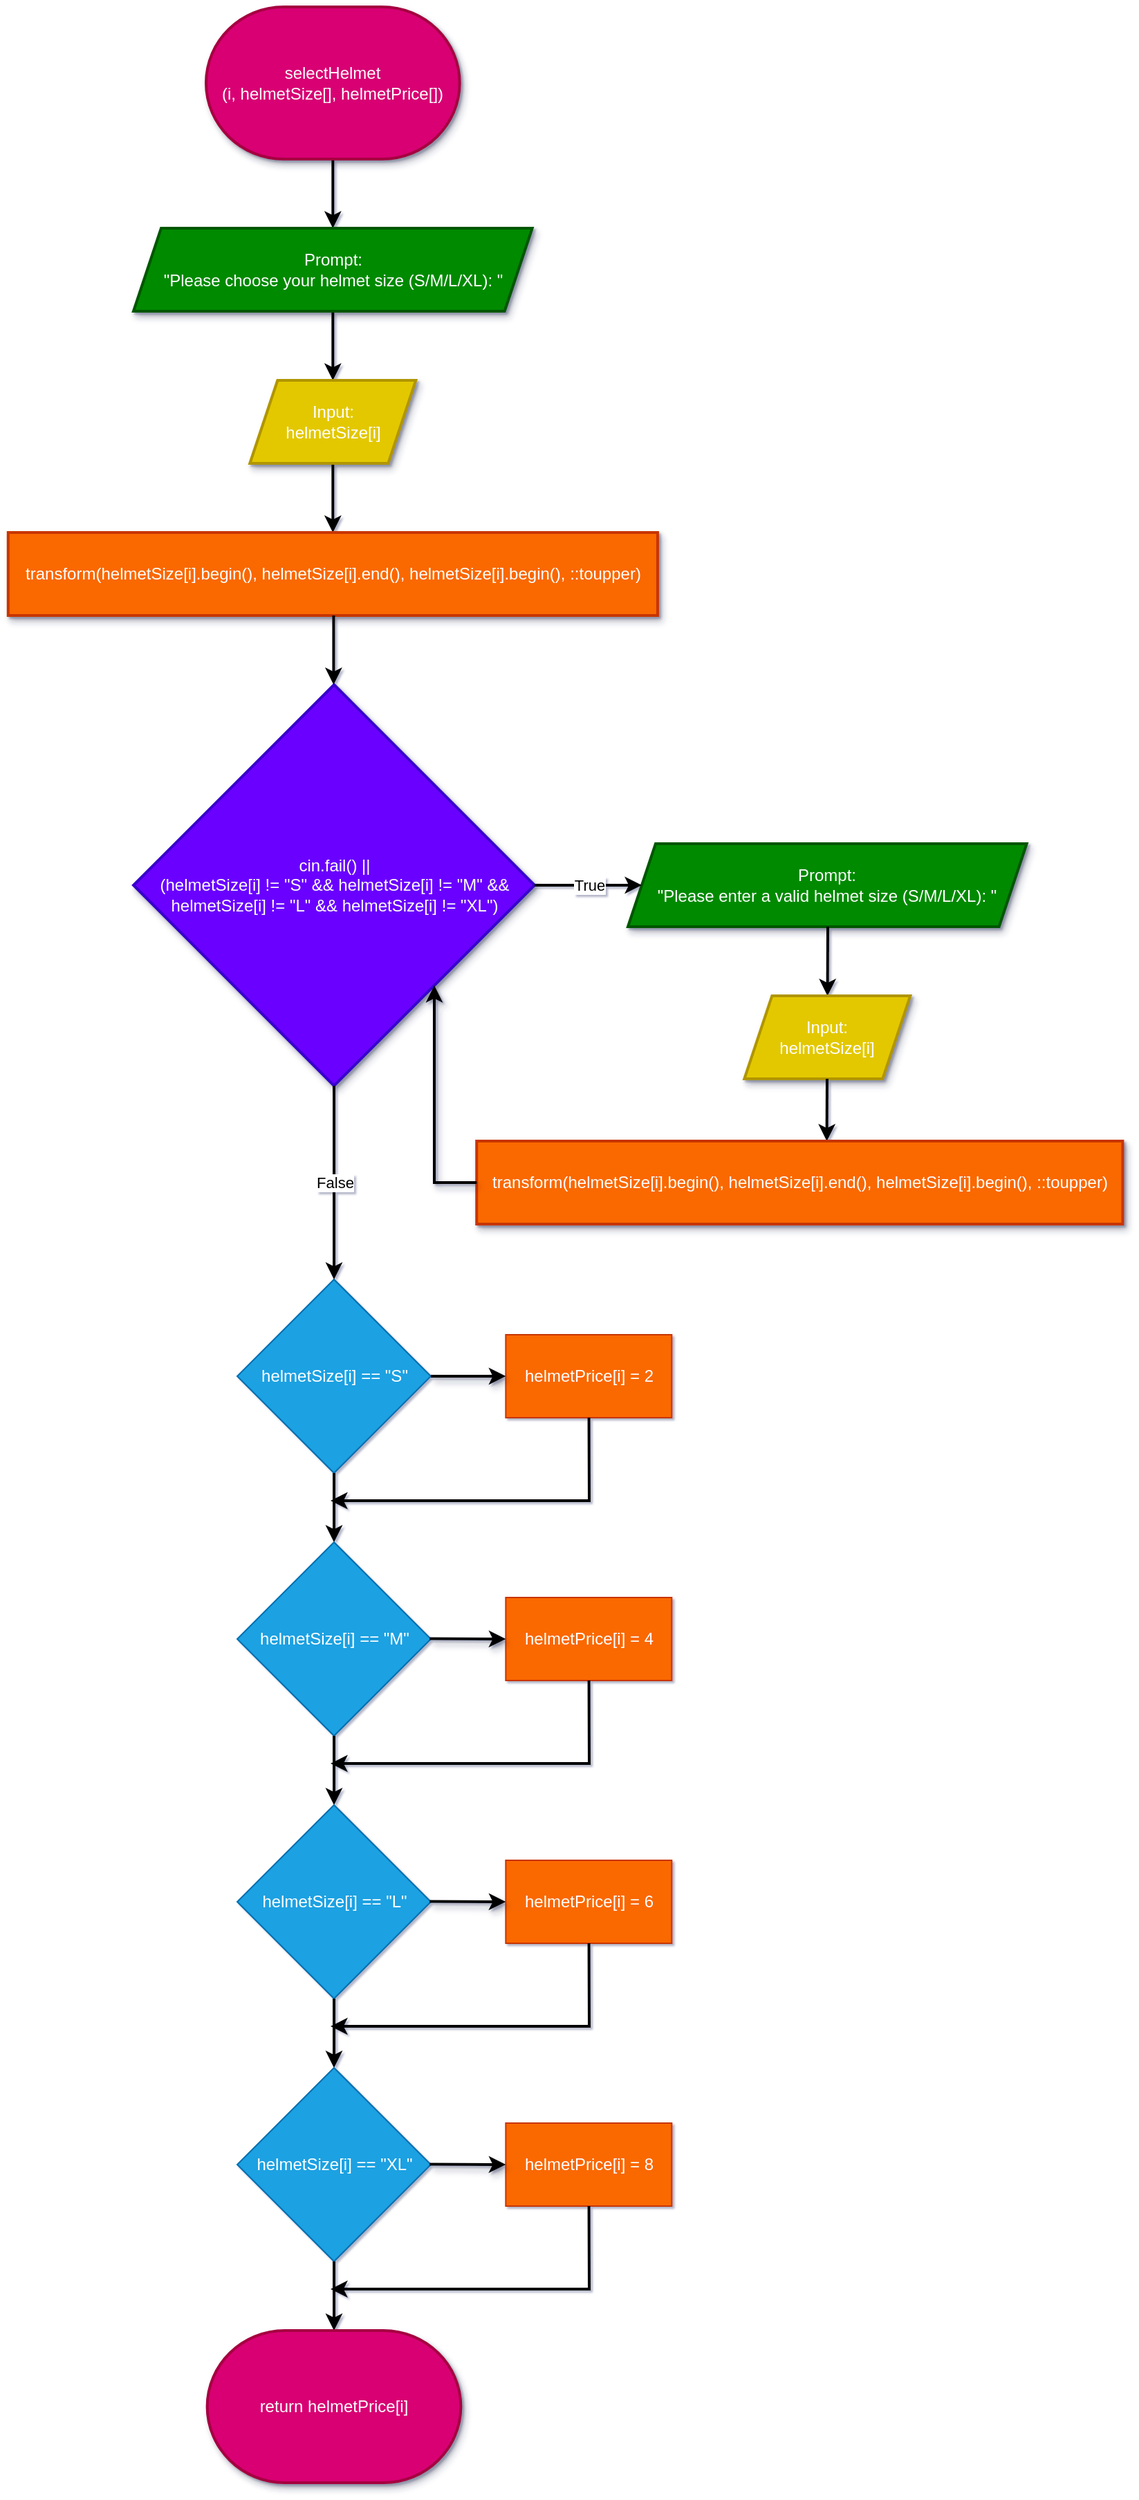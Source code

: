 <mxfile>
    <diagram id="Fp96KT5mVXTfN0SuO6Ad" name="Page-1">
        <mxGraphModel dx="1080" dy="526" grid="1" gridSize="10" guides="1" tooltips="1" connect="1" arrows="1" fold="1" page="0" pageScale="1" pageWidth="827" pageHeight="1169" math="0" shadow="1">
            <root>
                <mxCell id="0"/>
                <mxCell id="1" parent="0"/>
                <mxCell id="15" value="" style="edgeStyle=none;html=1;strokeWidth=2;" parent="1" source="2" target="10" edge="1">
                    <mxGeometry relative="1" as="geometry"/>
                </mxCell>
                <mxCell id="2" value="selectHelmet&lt;br&gt;(i, helmetSize[], helmetPrice[])" style="strokeWidth=2;html=1;shape=mxgraph.flowchart.terminator;whiteSpace=wrap;fillColor=#d80073;strokeColor=#A50040;shadow=1;fontColor=#ffffff;" parent="1" vertex="1">
                    <mxGeometry x="80" y="50" width="183.33" height="110" as="geometry"/>
                </mxCell>
                <mxCell id="19" value="" style="edgeStyle=none;html=1;strokeWidth=2;" parent="1" source="10" target="18" edge="1">
                    <mxGeometry relative="1" as="geometry"/>
                </mxCell>
                <mxCell id="10" value="&lt;span style=&quot;color: rgb(255, 255, 255);&quot;&gt;Prompt:&lt;/span&gt;&lt;br&gt;&lt;span style=&quot;color: rgb(255, 255, 255);&quot;&gt;&quot;Please choose your helmet size (S/M/L/XL): &quot;&lt;/span&gt;" style="shape=parallelogram;perimeter=parallelogramPerimeter;whiteSpace=wrap;html=1;fixedSize=1;fillColor=#008a00;strokeColor=#005700;fontColor=#ffffff;strokeWidth=2;shadow=1;" parent="1" vertex="1">
                    <mxGeometry x="27.5" y="210" width="288.33" height="60" as="geometry"/>
                </mxCell>
                <mxCell id="21" value="" style="edgeStyle=none;html=1;strokeWidth=2;" parent="1" source="18" target="20" edge="1">
                    <mxGeometry relative="1" as="geometry"/>
                </mxCell>
                <mxCell id="18" value="Input:&lt;br&gt;helmetSize[i]" style="shape=parallelogram;perimeter=parallelogramPerimeter;whiteSpace=wrap;html=1;fixedSize=1;fillColor=#e3c800;strokeColor=#B09500;fontColor=#FFFFFF;strokeWidth=2;shadow=1;labelBackgroundColor=none;labelBorderColor=none;textShadow=0;" parent="1" vertex="1">
                    <mxGeometry x="111.665" y="320" width="120" height="60" as="geometry"/>
                </mxCell>
                <mxCell id="20" value="&lt;div style=&quot;text-align: start;&quot;&gt;&lt;font style=&quot;color: rgb(255, 255, 255);&quot;&gt;&lt;font style=&quot;&quot; face=&quot;monospace&quot;&gt;&lt;span style=&quot;font-size: 0px; white-space-collapse: collapse;&quot;&gt;&lt;span style=&quot;white-space: pre;&quot;&gt;&#x9;&lt;/span&gt;std::transform(suitSize[i].begin(), suitSize[i].end(), suitSize[i].begin(), ::toupper)&lt;/span&gt;&lt;/font&gt;transform(helmetSize[i].begin(),&amp;nbsp;&lt;span style=&quot;color: rgb(255, 255, 255);&quot;&gt;helmetSize&lt;/span&gt;[i].end(),&amp;nbsp;&lt;span style=&quot;color: rgb(255, 255, 255);&quot;&gt;helmetSize&lt;/span&gt;[i].begin(), ::toupper)&lt;/font&gt;&lt;/div&gt;" style="whiteSpace=wrap;html=1;fillColor=#fa6800;strokeColor=#C73500;fontColor=#000000;strokeWidth=2;shadow=1;labelBackgroundColor=none;labelBorderColor=none;" parent="1" vertex="1">
                    <mxGeometry x="-63.11" y="430" width="469.58" height="60" as="geometry"/>
                </mxCell>
                <mxCell id="25" value="&lt;span style=&quot;color: rgb(255, 255, 255);&quot;&gt;cin.fail() ||&lt;/span&gt;&lt;br&gt;&lt;span style=&quot;color: rgb(255, 255, 255);&quot;&gt;(helmetSize[i] != &quot;S&quot; &amp;amp;&amp;amp; helmetSize[i] != &quot;M&quot; &amp;amp;&amp;amp; helmetSize[i] != &quot;L&quot; &amp;amp;&amp;amp; helmetSize[i] != &quot;XL&quot;)&lt;/span&gt;" style="rhombus;whiteSpace=wrap;html=1;fillColor=#6a00ff;strokeColor=#3700CC;fontColor=#ffffff;strokeWidth=2;shadow=1;labelBackgroundColor=none;labelBorderColor=none;" parent="1" vertex="1">
                    <mxGeometry x="27.5" y="540" width="290" height="290" as="geometry"/>
                </mxCell>
                <mxCell id="28" value="&lt;span style=&quot;color: rgb(255, 255, 255);&quot;&gt;Prompt:&lt;/span&gt;&lt;br&gt;&lt;span style=&quot;color: rgb(255, 255, 255);&quot;&gt;&quot;Please enter a valid helmet size (S/M/L/XL): &quot;&lt;/span&gt;" style="shape=parallelogram;perimeter=parallelogramPerimeter;whiteSpace=wrap;html=1;fixedSize=1;fillColor=#008a00;strokeColor=#005700;fontColor=#ffffff;strokeWidth=2;shadow=1;" parent="1" vertex="1">
                    <mxGeometry x="385.0" y="655" width="288.33" height="60" as="geometry"/>
                </mxCell>
                <mxCell id="29" value="" style="edgeStyle=none;html=1;strokeWidth=2;" parent="1" target="30" edge="1">
                    <mxGeometry relative="1" as="geometry">
                        <mxPoint x="529.5" y="715" as="sourcePoint"/>
                    </mxGeometry>
                </mxCell>
                <mxCell id="30" value="Input:&lt;br&gt;helmetSize[i]" style="shape=parallelogram;perimeter=parallelogramPerimeter;whiteSpace=wrap;html=1;fixedSize=1;fillColor=#e3c800;strokeColor=#B09500;fontColor=#FFFFFF;strokeWidth=2;shadow=1;labelBackgroundColor=none;labelBorderColor=none;textShadow=0;" parent="1" vertex="1">
                    <mxGeometry x="469.165" y="765" width="120" height="60" as="geometry"/>
                </mxCell>
                <mxCell id="31" value="" style="edgeStyle=none;html=1;strokeWidth=2;" parent="1" edge="1">
                    <mxGeometry relative="1" as="geometry">
                        <mxPoint x="528.99" y="825" as="sourcePoint"/>
                        <mxPoint x="528.795" y="870" as="targetPoint"/>
                    </mxGeometry>
                </mxCell>
                <mxCell id="32" value="&lt;div style=&quot;text-align: start;&quot;&gt;&lt;font face=&quot;monospace&quot;&gt;&lt;span style=&quot;font-size: 0px;&quot;&gt;&lt;span style=&quot;white-space: pre;&quot;&gt;&#x9;&lt;/span&gt;std::transform(suitSize[i].begin(), suitSize[i].end(), suitSize[i].begin(), ::toupper)&lt;/span&gt;&lt;/font&gt;&lt;span style=&quot;color: rgb(255, 255, 255);&quot;&gt;transform(helmetSize[i].begin(),&amp;nbsp;&lt;/span&gt;&lt;span style=&quot;color: rgb(255, 255, 255);&quot;&gt;helmetSize&lt;/span&gt;&lt;span style=&quot;color: rgb(255, 255, 255);&quot;&gt;[i].end(),&amp;nbsp;&lt;/span&gt;&lt;span style=&quot;color: rgb(255, 255, 255);&quot;&gt;helmetSize&lt;/span&gt;&lt;span style=&quot;color: rgb(255, 255, 255);&quot;&gt;[i].begin(), ::toupper)&lt;/span&gt;&lt;/div&gt;" style="whiteSpace=wrap;html=1;fillColor=#fa6800;strokeColor=#C73500;fontColor=#000000;strokeWidth=2;shadow=1;labelBackgroundColor=none;labelBorderColor=none;" parent="1" vertex="1">
                    <mxGeometry x="275.62" y="870" width="467.09" height="60" as="geometry"/>
                </mxCell>
                <mxCell id="34" value="helmetSize[i] == &quot;S&quot;" style="rhombus;whiteSpace=wrap;html=1;fillColor=#1ba1e2;fontColor=#ffffff;strokeColor=#006EAF;" parent="1" vertex="1">
                    <mxGeometry x="102.5" y="970" width="140" height="140" as="geometry"/>
                </mxCell>
                <mxCell id="35" value="" style="edgeStyle=none;html=1;strokeWidth=2;shadow=1;exitX=0;exitY=0.5;exitDx=0;exitDy=0;entryX=1;entryY=1;entryDx=0;entryDy=0;rounded=0;curved=0;" parent="1" source="32" edge="1" target="25">
                    <mxGeometry relative="1" as="geometry">
                        <mxPoint x="287.91" y="904.67" as="sourcePoint"/>
                        <mxPoint x="270" y="757.5" as="targetPoint"/>
                        <Array as="points">
                            <mxPoint x="245" y="900"/>
                        </Array>
                    </mxGeometry>
                </mxCell>
                <mxCell id="38" value="helmetPrice[i] = 2" style="whiteSpace=wrap;html=1;fillColor=#fa6800;strokeColor=#C73500;fontColor=#FFFFFF;" parent="1" vertex="1">
                    <mxGeometry x="296.67" y="1010" width="120" height="60" as="geometry"/>
                </mxCell>
                <mxCell id="40" value="" style="edgeStyle=none;html=1;strokeWidth=2;shadow=1;entryX=0;entryY=0.5;entryDx=0;entryDy=0;exitX=1;exitY=0.5;exitDx=0;exitDy=0;" parent="1" target="38" edge="1" source="34">
                    <mxGeometry relative="1" as="geometry">
                        <mxPoint x="241.68" y="1039.75" as="sourcePoint"/>
                        <mxPoint x="295.02" y="1040.25" as="targetPoint"/>
                    </mxGeometry>
                </mxCell>
                <mxCell id="41" value="" style="edgeStyle=none;html=1;strokeWidth=2;exitX=0.5;exitY=1;exitDx=0;exitDy=0;entryX=0.5;entryY=0;entryDx=0;entryDy=0;" parent="1" source="34" target="43" edge="1">
                    <mxGeometry relative="1" as="geometry">
                        <mxPoint x="171.59" y="1110" as="sourcePoint"/>
                        <mxPoint x="171.59" y="1160" as="targetPoint"/>
                    </mxGeometry>
                </mxCell>
                <mxCell id="42" value="" style="edgeStyle=none;html=1;strokeWidth=2;exitX=0.5;exitY=1;exitDx=0;exitDy=0;rounded=0;curved=0;entryX=1;entryY=0.5;entryDx=0;entryDy=0;" parent="1" edge="1">
                    <mxGeometry relative="1" as="geometry">
                        <mxPoint x="356.8" y="1070" as="sourcePoint"/>
                        <mxPoint x="170" y="1130" as="targetPoint"/>
                        <Array as="points">
                            <mxPoint x="357.01" y="1130"/>
                        </Array>
                    </mxGeometry>
                </mxCell>
                <mxCell id="43" value="helmetSize[i] == &quot;M&quot;" style="rhombus;whiteSpace=wrap;html=1;fillColor=#1ba1e2;fontColor=#ffffff;strokeColor=#006EAF;" parent="1" vertex="1">
                    <mxGeometry x="102.5" y="1160" width="140" height="140" as="geometry"/>
                </mxCell>
                <mxCell id="44" value="helmetPrice[i] = 4" style="whiteSpace=wrap;html=1;fillColor=#fa6800;strokeColor=#C73500;fontColor=#FFFFFF;" parent="1" vertex="1">
                    <mxGeometry x="296.67" y="1200" width="120" height="60" as="geometry"/>
                </mxCell>
                <mxCell id="45" value="" style="edgeStyle=none;html=1;strokeWidth=2;shadow=1;entryX=0;entryY=0.5;entryDx=0;entryDy=0;" parent="1" target="44" edge="1">
                    <mxGeometry relative="1" as="geometry">
                        <mxPoint x="241.68" y="1229.75" as="sourcePoint"/>
                        <mxPoint x="295.02" y="1230.25" as="targetPoint"/>
                    </mxGeometry>
                </mxCell>
                <mxCell id="46" value="" style="edgeStyle=none;html=1;strokeWidth=2;exitX=0.5;exitY=1;exitDx=0;exitDy=0;entryX=0.5;entryY=0;entryDx=0;entryDy=0;" parent="1" source="43" target="48" edge="1">
                    <mxGeometry relative="1" as="geometry">
                        <mxPoint x="171.59" y="1300" as="sourcePoint"/>
                        <mxPoint x="171.59" y="1350" as="targetPoint"/>
                    </mxGeometry>
                </mxCell>
                <mxCell id="47" value="" style="edgeStyle=none;html=1;strokeWidth=2;exitX=0.5;exitY=1;exitDx=0;exitDy=0;rounded=0;curved=0;" parent="1" edge="1">
                    <mxGeometry relative="1" as="geometry">
                        <mxPoint x="356.8" y="1260" as="sourcePoint"/>
                        <mxPoint x="170.01" y="1320" as="targetPoint"/>
                        <Array as="points">
                            <mxPoint x="357.01" y="1320"/>
                        </Array>
                    </mxGeometry>
                </mxCell>
                <mxCell id="48" value="helmetSize[i] == &quot;L&quot;" style="rhombus;whiteSpace=wrap;html=1;fillColor=#1ba1e2;fontColor=#ffffff;strokeColor=#006EAF;" parent="1" vertex="1">
                    <mxGeometry x="102.5" y="1350" width="140" height="140" as="geometry"/>
                </mxCell>
                <mxCell id="49" value="helmetPrice[i] = 6" style="whiteSpace=wrap;html=1;fillColor=#fa6800;strokeColor=#C73500;fontColor=#FFFFFF;" parent="1" vertex="1">
                    <mxGeometry x="296.67" y="1390" width="120" height="60" as="geometry"/>
                </mxCell>
                <mxCell id="50" value="" style="edgeStyle=none;html=1;strokeWidth=2;shadow=1;entryX=0;entryY=0.5;entryDx=0;entryDy=0;" parent="1" target="49" edge="1">
                    <mxGeometry relative="1" as="geometry">
                        <mxPoint x="241.68" y="1419.75" as="sourcePoint"/>
                        <mxPoint x="295.02" y="1420.25" as="targetPoint"/>
                    </mxGeometry>
                </mxCell>
                <mxCell id="51" value="" style="edgeStyle=none;html=1;strokeWidth=2;exitX=0.5;exitY=1;exitDx=0;exitDy=0;entryX=0.5;entryY=0;entryDx=0;entryDy=0;" parent="1" source="48" target="53" edge="1">
                    <mxGeometry relative="1" as="geometry">
                        <mxPoint x="171.59" y="1490" as="sourcePoint"/>
                        <mxPoint x="171.59" y="1540" as="targetPoint"/>
                    </mxGeometry>
                </mxCell>
                <mxCell id="52" value="" style="edgeStyle=none;html=1;strokeWidth=2;exitX=0.5;exitY=1;exitDx=0;exitDy=0;rounded=0;curved=0;" parent="1" edge="1">
                    <mxGeometry relative="1" as="geometry">
                        <mxPoint x="356.8" y="1450" as="sourcePoint"/>
                        <mxPoint x="170.01" y="1510" as="targetPoint"/>
                        <Array as="points">
                            <mxPoint x="357.01" y="1510"/>
                        </Array>
                    </mxGeometry>
                </mxCell>
                <mxCell id="53" value="helmetSize[i] == &quot;XL&quot;" style="rhombus;whiteSpace=wrap;html=1;fillColor=#1ba1e2;fontColor=#ffffff;strokeColor=#006EAF;" parent="1" vertex="1">
                    <mxGeometry x="102.5" y="1540" width="140" height="140" as="geometry"/>
                </mxCell>
                <mxCell id="54" value="helmetPrice[i] = 8" style="whiteSpace=wrap;html=1;fillColor=#fa6800;strokeColor=#C73500;fontColor=#FFFFFF;" parent="1" vertex="1">
                    <mxGeometry x="296.67" y="1580" width="120" height="60" as="geometry"/>
                </mxCell>
                <mxCell id="55" value="" style="edgeStyle=none;html=1;strokeWidth=2;shadow=1;entryX=0;entryY=0.5;entryDx=0;entryDy=0;" parent="1" target="54" edge="1">
                    <mxGeometry relative="1" as="geometry">
                        <mxPoint x="241.68" y="1609.75" as="sourcePoint"/>
                        <mxPoint x="295.02" y="1610.25" as="targetPoint"/>
                    </mxGeometry>
                </mxCell>
                <mxCell id="56" value="" style="edgeStyle=none;html=1;strokeWidth=2;exitX=0.5;exitY=1;exitDx=0;exitDy=0;entryX=0.5;entryY=0;entryDx=0;entryDy=0;entryPerimeter=0;" parent="1" source="53" edge="1" target="58">
                    <mxGeometry relative="1" as="geometry">
                        <mxPoint x="171.59" y="1680" as="sourcePoint"/>
                        <mxPoint x="171.59" y="1730" as="targetPoint"/>
                    </mxGeometry>
                </mxCell>
                <mxCell id="57" value="" style="edgeStyle=none;html=1;strokeWidth=2;exitX=0.5;exitY=1;exitDx=0;exitDy=0;rounded=0;curved=0;" parent="1" edge="1">
                    <mxGeometry relative="1" as="geometry">
                        <mxPoint x="356.8" y="1640" as="sourcePoint"/>
                        <mxPoint x="170.01" y="1700" as="targetPoint"/>
                        <Array as="points">
                            <mxPoint x="357.01" y="1700"/>
                        </Array>
                    </mxGeometry>
                </mxCell>
                <mxCell id="58" value="return helmetPrice[i]" style="strokeWidth=2;html=1;shape=mxgraph.flowchart.terminator;whiteSpace=wrap;fillColor=#d80073;strokeColor=#A50040;shadow=1;fontColor=#ffffff;" parent="1" vertex="1">
                    <mxGeometry x="80.83" y="1730" width="183.33" height="110" as="geometry"/>
                </mxCell>
                <mxCell id="61" value="" style="edgeStyle=none;html=1;strokeWidth=2;" parent="1" edge="1">
                    <mxGeometry relative="1" as="geometry">
                        <mxPoint x="172.21" y="490" as="sourcePoint"/>
                        <mxPoint x="172.21" y="540" as="targetPoint"/>
                    </mxGeometry>
                </mxCell>
                <mxCell id="62" value="" style="endArrow=classic;html=1;exitX=1;exitY=0.5;exitDx=0;exitDy=0;entryX=0;entryY=0.5;entryDx=0;entryDy=0;strokeWidth=2;" edge="1" parent="1" source="25" target="28">
                    <mxGeometry relative="1" as="geometry">
                        <mxPoint x="296.67" y="740" as="sourcePoint"/>
                        <mxPoint x="396.67" y="740" as="targetPoint"/>
                    </mxGeometry>
                </mxCell>
                <mxCell id="63" value="True" style="edgeLabel;resizable=0;html=1;;align=center;verticalAlign=middle;" connectable="0" vertex="1" parent="62">
                    <mxGeometry relative="1" as="geometry"/>
                </mxCell>
                <mxCell id="80" value="" style="endArrow=classic;html=1;exitX=0.5;exitY=1;exitDx=0;exitDy=0;entryX=0.5;entryY=0;entryDx=0;entryDy=0;strokeWidth=2;" edge="1" parent="1" source="25" target="34">
                    <mxGeometry relative="1" as="geometry">
                        <mxPoint x="150" y="870" as="sourcePoint"/>
                        <mxPoint x="210" y="830" as="targetPoint"/>
                    </mxGeometry>
                </mxCell>
                <mxCell id="81" value="False" style="edgeLabel;resizable=0;html=1;;align=center;verticalAlign=middle;" connectable="0" vertex="1" parent="80">
                    <mxGeometry relative="1" as="geometry"/>
                </mxCell>
            </root>
        </mxGraphModel>
    </diagram>
</mxfile>